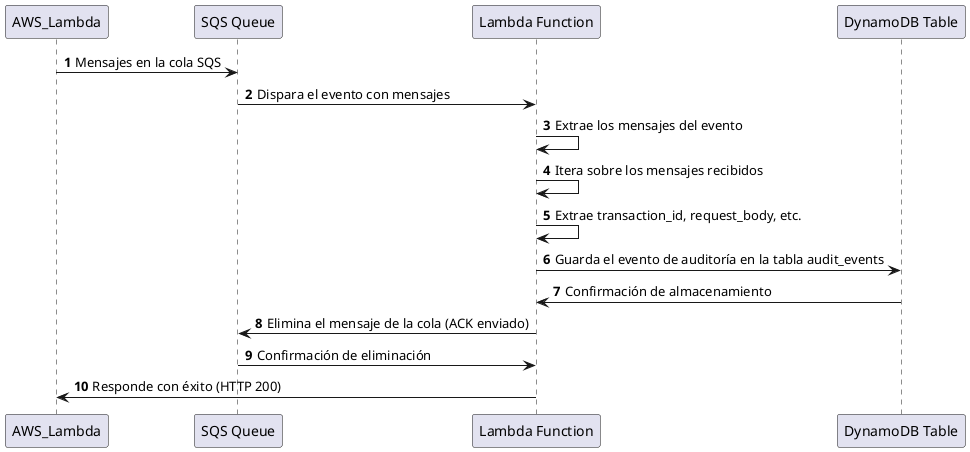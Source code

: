 @startuml
autonumber

participant AWS_Lambda
participant "SQS Queue" as SQS
participant "Lambda Function" as Lambda
participant "DynamoDB Table" as DynamoDB

AWS_Lambda -> SQS: Mensajes en la cola SQS
SQS -> Lambda: Dispara el evento con mensajes

Lambda -> Lambda: Extrae los mensajes del evento
Lambda -> Lambda: Itera sobre los mensajes recibidos
Lambda -> Lambda: Extrae transaction_id, request_body, etc.

Lambda -> DynamoDB: Guarda el evento de auditoría en la tabla audit_events
DynamoDB -> Lambda: Confirmación de almacenamiento

Lambda -> SQS: Elimina el mensaje de la cola (ACK enviado)
SQS -> Lambda: Confirmación de eliminación

Lambda -> AWS_Lambda: Responde con éxito (HTTP 200)
@enduml